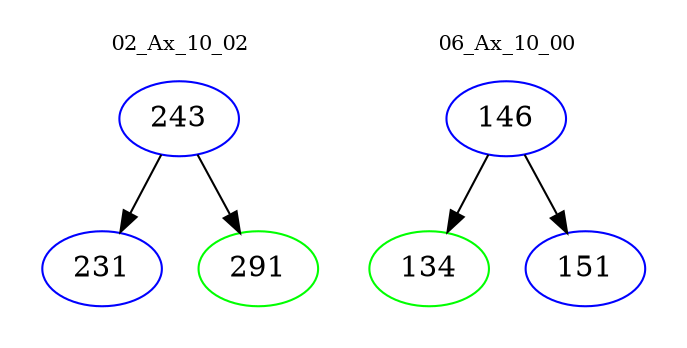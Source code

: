 digraph{
subgraph cluster_0 {
color = white
label = "02_Ax_10_02";
fontsize=10;
T0_243 [label="243", color="blue"]
T0_243 -> T0_231 [color="black"]
T0_231 [label="231", color="blue"]
T0_243 -> T0_291 [color="black"]
T0_291 [label="291", color="green"]
}
subgraph cluster_1 {
color = white
label = "06_Ax_10_00";
fontsize=10;
T1_146 [label="146", color="blue"]
T1_146 -> T1_134 [color="black"]
T1_134 [label="134", color="green"]
T1_146 -> T1_151 [color="black"]
T1_151 [label="151", color="blue"]
}
}
